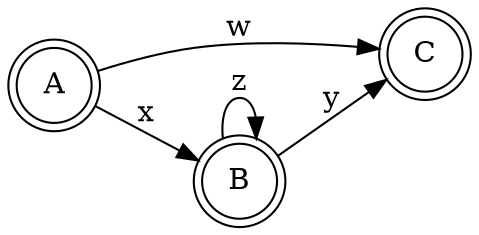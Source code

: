 digraph {
  rankdir=LR;
  node [shape = doublecircle,
  		peripheries = 2]; C;
  node [shape = circle];
  START[label=A];
  START -> B [label=x];
  B -> C [label=y];
  B -> B [label=z];
  START -> C [label=w];
}